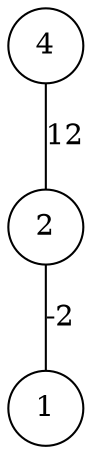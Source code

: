 graph { 
	 fontname="Helvetica,Arial,sans-serif" 
	 node [shape = circle]; 
	 4 -- 2 [label = "12"];
	 2 -- 1 [label = "-2"];
	 1;
	 2;
	 4;
}

